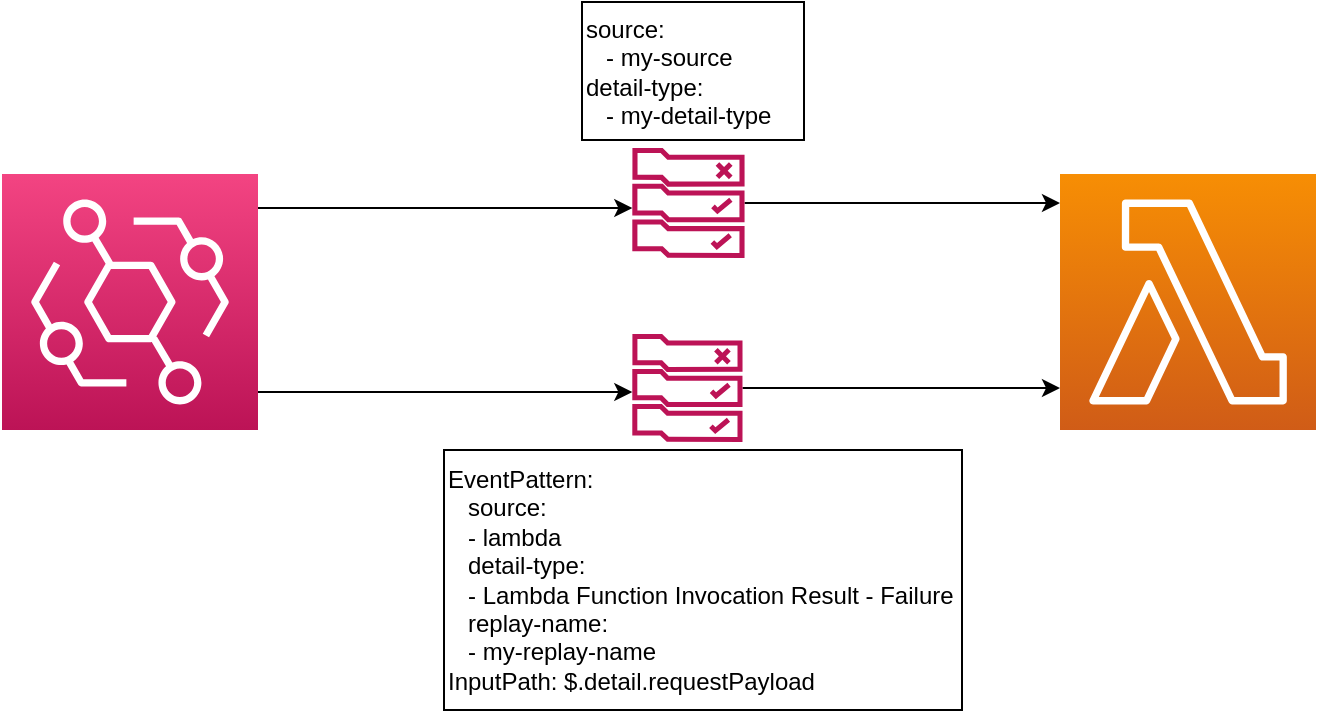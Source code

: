 <mxfile version="13.6.5">
    <diagram id="t7fny_dZArTye5KEiO1x" name="Page-1">
        <mxGraphModel dx="768" dy="495" grid="0" gridSize="10" guides="1" tooltips="1" connect="1" arrows="1" fold="1" page="1" pageScale="1" pageWidth="850" pageHeight="1100" math="0" shadow="0">
            <root>
                <mxCell id="0"/>
                <mxCell id="1" parent="0"/>
                <mxCell id="3" value="" style="outlineConnect=0;fontColor=#232F3E;gradientColor=#F78E04;gradientDirection=north;fillColor=#D05C17;strokeColor=#ffffff;dashed=0;verticalLabelPosition=bottom;verticalAlign=top;align=center;html=1;fontSize=12;fontStyle=0;aspect=fixed;shape=mxgraph.aws4.resourceIcon;resIcon=mxgraph.aws4.lambda;" parent="1" vertex="1">
                    <mxGeometry x="538" y="123" width="128" height="128" as="geometry"/>
                </mxCell>
                <mxCell id="20" style="edgeStyle=orthogonalEdgeStyle;rounded=0;orthogonalLoop=1;jettySize=auto;html=1;" edge="1" parent="1" source="22" target="3">
                    <mxGeometry relative="1" as="geometry">
                        <Array as="points">
                            <mxPoint x="443" y="138"/>
                            <mxPoint x="443" y="138"/>
                        </Array>
                    </mxGeometry>
                </mxCell>
                <mxCell id="21" style="edgeStyle=orthogonalEdgeStyle;rounded=0;orthogonalLoop=1;jettySize=auto;html=1;" edge="1" parent="1" source="24" target="3">
                    <mxGeometry relative="1" as="geometry">
                        <Array as="points">
                            <mxPoint x="350" y="238"/>
                            <mxPoint x="350" y="238"/>
                        </Array>
                    </mxGeometry>
                </mxCell>
                <mxCell id="5" value="" style="outlineConnect=0;fontColor=#232F3E;gradientColor=#F34482;gradientDirection=north;fillColor=#BC1356;strokeColor=#ffffff;dashed=0;verticalLabelPosition=bottom;verticalAlign=top;align=center;html=1;fontSize=12;fontStyle=0;aspect=fixed;shape=mxgraph.aws4.resourceIcon;resIcon=mxgraph.aws4.eventbridge;" parent="1" vertex="1">
                    <mxGeometry x="9" y="123" width="128" height="128" as="geometry"/>
                </mxCell>
                <mxCell id="22" value="" style="outlineConnect=0;fontColor=#232F3E;gradientColor=none;fillColor=#BC1356;strokeColor=none;dashed=0;verticalLabelPosition=bottom;verticalAlign=top;align=center;html=1;fontSize=12;fontStyle=0;aspect=fixed;pointerEvents=1;shape=mxgraph.aws4.rule_2;" vertex="1" parent="1">
                    <mxGeometry x="324" y="110" width="56.45" height="55" as="geometry"/>
                </mxCell>
                <mxCell id="23" style="edgeStyle=orthogonalEdgeStyle;rounded=0;orthogonalLoop=1;jettySize=auto;html=1;" edge="1" parent="1" source="5" target="22">
                    <mxGeometry relative="1" as="geometry">
                        <mxPoint x="137" y="140" as="sourcePoint"/>
                        <mxPoint x="538" y="140" as="targetPoint"/>
                        <Array as="points">
                            <mxPoint x="173" y="140"/>
                            <mxPoint x="173" y="140"/>
                        </Array>
                    </mxGeometry>
                </mxCell>
                <mxCell id="24" value="" style="outlineConnect=0;fontColor=#232F3E;gradientColor=none;fillColor=#BC1356;strokeColor=none;dashed=0;verticalLabelPosition=bottom;verticalAlign=top;align=center;html=1;fontSize=12;fontStyle=0;aspect=fixed;pointerEvents=1;shape=mxgraph.aws4.rule_2;" vertex="1" parent="1">
                    <mxGeometry x="324" y="203" width="55.42" height="54" as="geometry"/>
                </mxCell>
                <mxCell id="25" style="edgeStyle=orthogonalEdgeStyle;rounded=0;orthogonalLoop=1;jettySize=auto;html=1;" edge="1" parent="1" source="5" target="24">
                    <mxGeometry relative="1" as="geometry">
                        <mxPoint x="137" y="238" as="sourcePoint"/>
                        <mxPoint x="538" y="238" as="targetPoint"/>
                        <Array as="points">
                            <mxPoint x="186" y="232"/>
                            <mxPoint x="186" y="232"/>
                        </Array>
                    </mxGeometry>
                </mxCell>
                <mxCell id="31" value="&lt;div&gt;&lt;font face=&quot;helvetica&quot;&gt;source:&lt;/font&gt;&lt;/div&gt;&lt;div&gt;&lt;font face=&quot;helvetica&quot;&gt;&amp;nbsp; &amp;nbsp;- my-source&lt;/font&gt;&lt;/div&gt;&lt;div&gt;&lt;font face=&quot;helvetica&quot;&gt;detail-type:&lt;/font&gt;&lt;/div&gt;&lt;div&gt;&lt;font face=&quot;helvetica&quot;&gt;&amp;nbsp; &amp;nbsp;- my-detail-type&lt;/font&gt;&lt;/div&gt;" style="rounded=0;whiteSpace=wrap;html=1;align=left;" vertex="1" parent="1">
                    <mxGeometry x="299" y="37" width="111" height="69" as="geometry"/>
                </mxCell>
                <mxCell id="33" value="&lt;div&gt;&lt;font face=&quot;helvetica&quot;&gt;EventPattern:&lt;br&gt;&amp;nbsp; &amp;nbsp;source:&lt;/font&gt;&lt;/div&gt;&lt;div&gt;&lt;font face=&quot;helvetica&quot;&gt;&amp;nbsp; &amp;nbsp;- lambda&lt;/font&gt;&lt;/div&gt;&lt;div&gt;&lt;font face=&quot;helvetica&quot;&gt;&amp;nbsp; &amp;nbsp;detail-type:&lt;/font&gt;&lt;/div&gt;&lt;div&gt;&lt;font face=&quot;helvetica&quot;&gt;&amp;nbsp; &amp;nbsp;- Lambda Function Invocation Result - Failure&lt;/font&gt;&lt;/div&gt;&lt;div&gt;&lt;font face=&quot;helvetica&quot;&gt;&amp;nbsp; &amp;nbsp;replay-name:&lt;/font&gt;&lt;/div&gt;&lt;div&gt;&lt;font face=&quot;helvetica&quot;&gt;&amp;nbsp; &amp;nbsp;- my-replay-name&lt;/font&gt;&lt;/div&gt;&lt;div&gt;&lt;span style=&quot;font-family: &amp;#34;helvetica&amp;#34;&quot;&gt;InputPath: $.detail.requestPayload&lt;/span&gt;&lt;/div&gt;" style="rounded=0;whiteSpace=wrap;html=1;align=left;" vertex="1" parent="1">
                    <mxGeometry x="230" y="261" width="259" height="130" as="geometry"/>
                </mxCell>
            </root>
        </mxGraphModel>
    </diagram>
</mxfile>